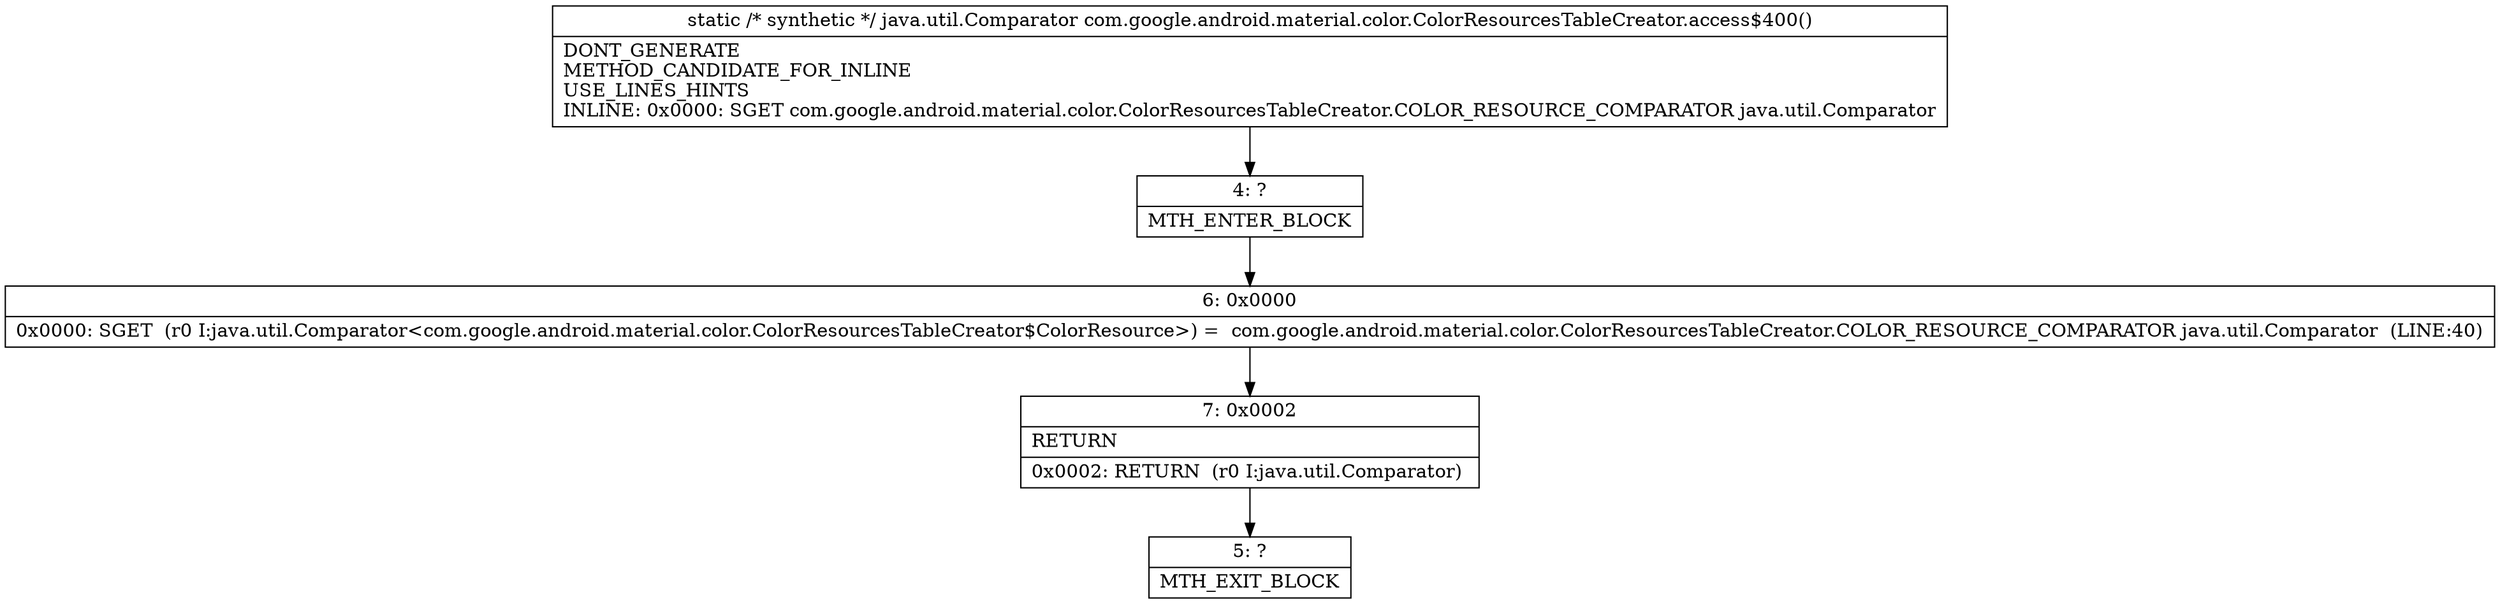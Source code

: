 digraph "CFG forcom.google.android.material.color.ColorResourcesTableCreator.access$400()Ljava\/util\/Comparator;" {
Node_4 [shape=record,label="{4\:\ ?|MTH_ENTER_BLOCK\l}"];
Node_6 [shape=record,label="{6\:\ 0x0000|0x0000: SGET  (r0 I:java.util.Comparator\<com.google.android.material.color.ColorResourcesTableCreator$ColorResource\>) =  com.google.android.material.color.ColorResourcesTableCreator.COLOR_RESOURCE_COMPARATOR java.util.Comparator  (LINE:40)\l}"];
Node_7 [shape=record,label="{7\:\ 0x0002|RETURN\l|0x0002: RETURN  (r0 I:java.util.Comparator) \l}"];
Node_5 [shape=record,label="{5\:\ ?|MTH_EXIT_BLOCK\l}"];
MethodNode[shape=record,label="{static \/* synthetic *\/ java.util.Comparator com.google.android.material.color.ColorResourcesTableCreator.access$400()  | DONT_GENERATE\lMETHOD_CANDIDATE_FOR_INLINE\lUSE_LINES_HINTS\lINLINE: 0x0000: SGET   com.google.android.material.color.ColorResourcesTableCreator.COLOR_RESOURCE_COMPARATOR java.util.Comparator\l}"];
MethodNode -> Node_4;Node_4 -> Node_6;
Node_6 -> Node_7;
Node_7 -> Node_5;
}

